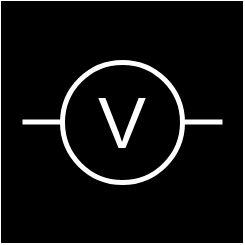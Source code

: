 <mxfile version="24.2.5" type="device">
  <diagram name="Page-1" id="3yHXsXy3GaDdZvMfvjRr">
    <mxGraphModel dx="1674" dy="843" grid="1" gridSize="10" guides="1" tooltips="1" connect="1" arrows="1" fold="1" page="1" pageScale="1" pageWidth="1169" pageHeight="827" math="0" shadow="0">
      <root>
        <mxCell id="0" />
        <mxCell id="1" parent="0" />
        <mxCell id="9rrzG-mX_IcG_RNnmx6r-1" value="" style="whiteSpace=wrap;html=1;aspect=fixed;fillColor=#000000;" vertex="1" parent="1">
          <mxGeometry x="525" y="354" width="120" height="120" as="geometry" />
        </mxCell>
        <mxCell id="9rrzG-mX_IcG_RNnmx6r-2" value="" style="ellipse;whiteSpace=wrap;html=1;aspect=fixed;fillColor=none;strokeWidth=2.5;strokeColor=white" vertex="1" parent="1">
          <mxGeometry x="555" y="384" width="60" height="60" as="geometry" />
        </mxCell>
        <mxCell id="9rrzG-mX_IcG_RNnmx6r-3" value="&lt;font style=&quot;font-size: 36px;&quot;&gt;V&lt;/font&gt;" style="text;html=1;align=center;verticalAlign=middle;whiteSpace=wrap;rounded=0;fontColor=white" vertex="1" parent="1">
          <mxGeometry x="555" y="401.5" width="60" height="25" as="geometry" />
        </mxCell>
        <mxCell id="9rrzG-mX_IcG_RNnmx6r-4" value="" style="endArrow=none;html=1;rounded=0;strokeWidth=2.5;strokeColor=white;exitX=1;exitY=0.5;exitDx=0;exitDy=0;" edge="1" parent="1">
          <mxGeometry width="50" height="50" relative="1" as="geometry">
            <mxPoint x="615" y="413.76" as="sourcePoint" />
            <mxPoint x="635" y="413.76" as="targetPoint" />
          </mxGeometry>
        </mxCell>
        <mxCell id="9rrzG-mX_IcG_RNnmx6r-5" value="" style="endArrow=none;html=1;rounded=0;strokeWidth=2.5;strokeColor=white;exitX=1;exitY=0.5;exitDx=0;exitDy=0;" edge="1" parent="1">
          <mxGeometry width="50" height="50" relative="1" as="geometry">
            <mxPoint x="535" y="413.76" as="sourcePoint" />
            <mxPoint x="555" y="413.76" as="targetPoint" />
          </mxGeometry>
        </mxCell>
      </root>
    </mxGraphModel>
  </diagram>
</mxfile>
